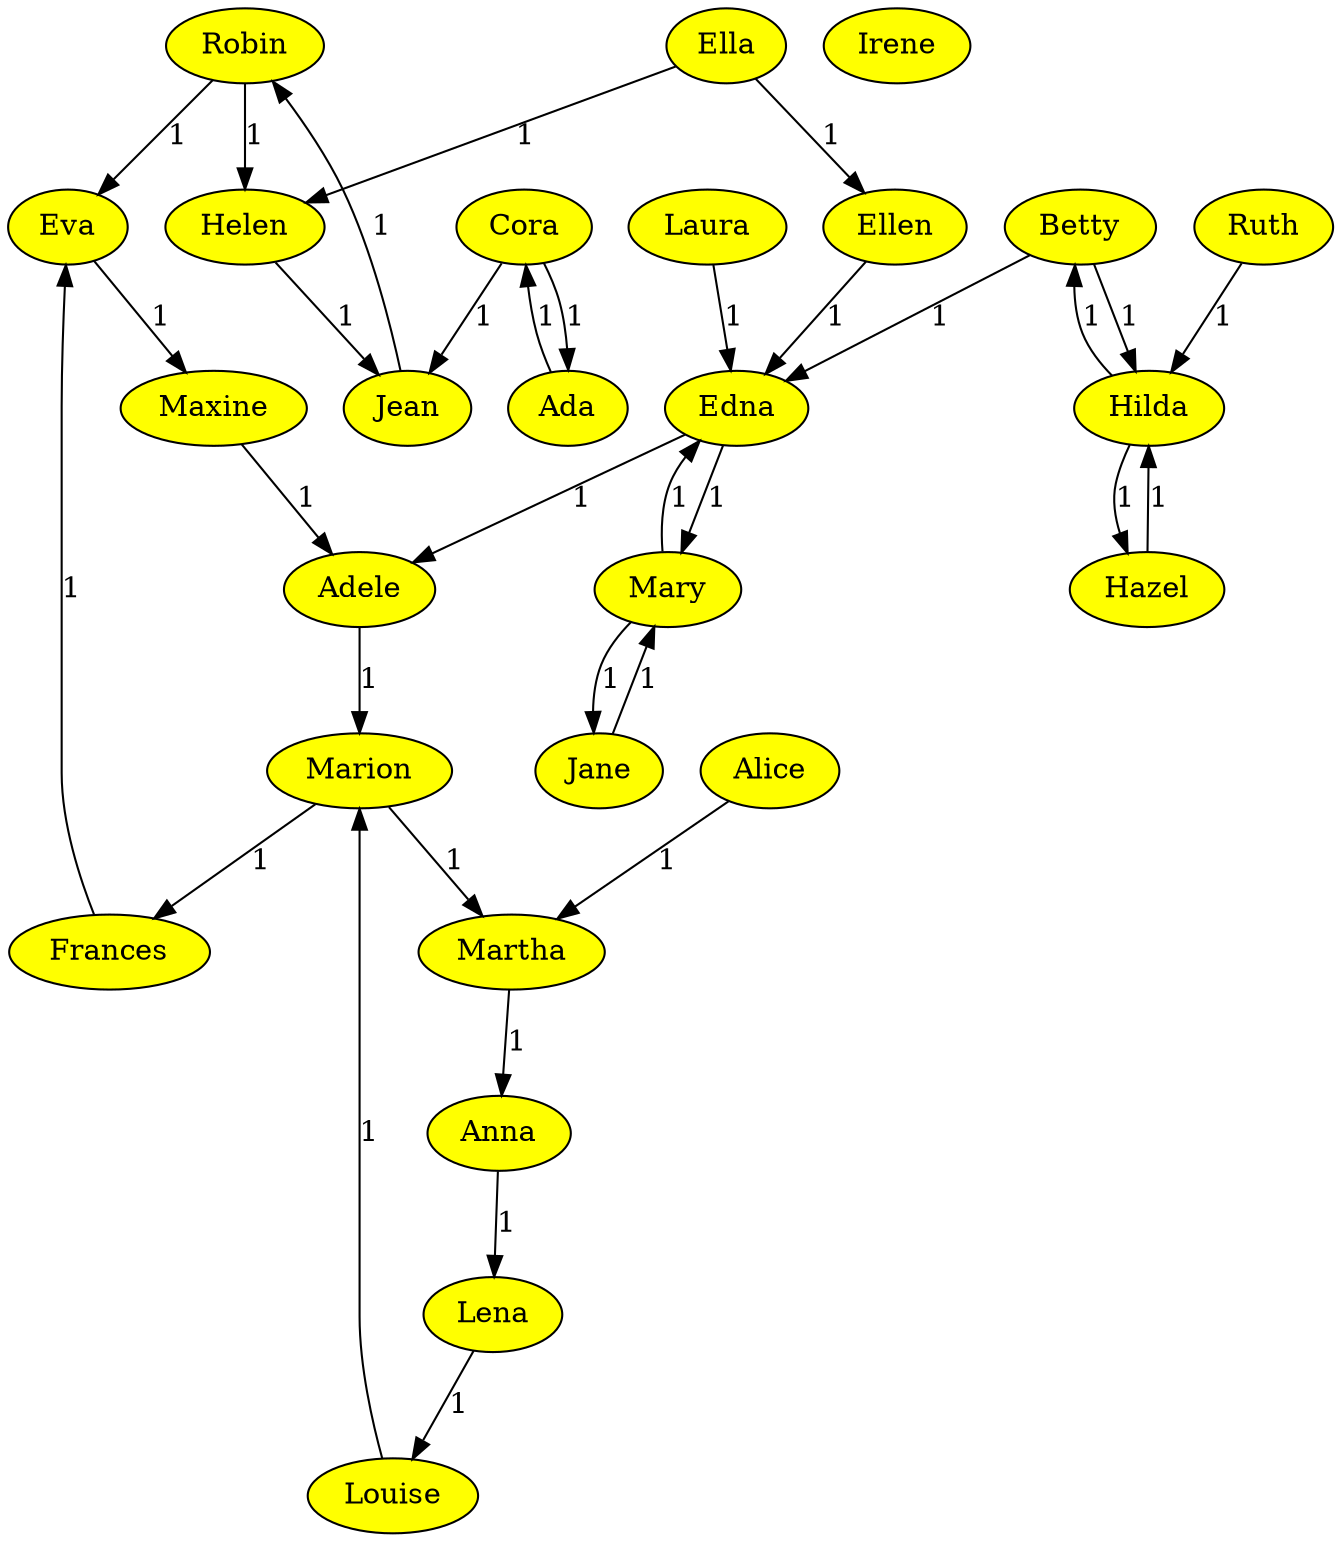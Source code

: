 digraph graphutils
{
  splines=true;
  node [ color = black, fillcolor = white, style = filled ];
  "Robin" -> "Helen" [w=1,label=1];
  "Robin" -> "Eva" [w=1,label=1];
  "Robin" [fillcolor="#ffff00"];
  "Lena" -> "Louise" [w=1,label=1];
  "Lena" [fillcolor="#ffff00"];
  "Ella" -> "Helen" [w=1,label=1];
  "Ella" -> "Ellen" [w=1,label=1];
  "Ella" [fillcolor="#ffff00"];
  "Ellen" -> "Edna" [w=1,label=1];
  "Ellen" [fillcolor="#ffff00"];
  "Edna" -> "Adele" [w=1,label=1];
  "Edna" -> "Mary" [w=1,label=1];
  "Edna" [fillcolor="#ffff00"];
  "Maxine" -> "Adele" [w=1,label=1];
  "Maxine" [fillcolor="#ffff00"];
  "Louise" -> "Marion" [w=1,label=1];
  "Louise" [fillcolor="#ffff00"];
  "Laura" -> "Edna" [w=1,label=1];
  "Laura" [fillcolor="#ffff00"];
  "Ruth" -> "Hilda" [w=1,label=1];
  "Ruth" [fillcolor="#ffff00"];
  "Cora" -> "Ada" [w=1,label=1];
  "Cora" -> "Jean" [w=1,label=1];
  "Cora" [fillcolor="#ffff00"];
  "Anna" -> "Lena" [w=1,label=1];
  "Anna" [fillcolor="#ffff00"];
  "Jane" -> "Mary" [w=1,label=1];
  "Jane" [fillcolor="#ffff00"];
  "Alice" -> "Martha" [w=1,label=1];
  "Alice" [fillcolor="#ffff00"];
  "Hilda" -> "Hazel" [w=1,label=1];
  "Hilda" -> "Betty" [w=1,label=1];
  "Hilda" [fillcolor="#ffff00"];
  "Hazel" -> "Hilda" [w=1,label=1];
  "Hazel" [fillcolor="#ffff00"];
  "Martha" -> "Anna" [w=1,label=1];
  "Martha" [fillcolor="#ffff00"];
  "Frances" -> "Eva" [w=1,label=1];
  "Frances" [fillcolor="#ffff00"];
  "Helen" -> "Jean" [w=1,label=1];
  "Helen" [fillcolor="#ffff00"];
  "Marion" -> "Martha" [w=1,label=1];
  "Marion" -> "Frances" [w=1,label=1];
  "Marion" [fillcolor="#ffff00"];
  "Eva" -> "Maxine" [w=1,label=1];
  "Eva" [fillcolor="#ffff00"];
  "Irene" [fillcolor="#ffff00"];
  "Adele" -> "Marion" [w=1,label=1];
  "Adele" [fillcolor="#ffff00"];
  "Betty" -> "Hilda" [w=1,label=1];
  "Betty" -> "Edna" [w=1,label=1];
  "Betty" [fillcolor="#ffff00"];
  "Ada" -> "Cora" [w=1,label=1];
  "Ada" [fillcolor="#ffff00"];
  "Mary" -> "Edna" [w=1,label=1];
  "Mary" -> "Jane" [w=1,label=1];
  "Mary" [fillcolor="#ffff00"];
  "Jean" -> "Robin" [w=1,label=1];
  "Jean" [fillcolor="#ffff00"];
}
